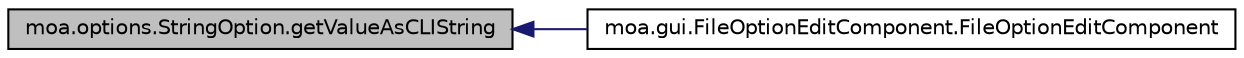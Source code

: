 digraph G
{
  edge [fontname="Helvetica",fontsize="10",labelfontname="Helvetica",labelfontsize="10"];
  node [fontname="Helvetica",fontsize="10",shape=record];
  rankdir=LR;
  Node1 [label="moa.options.StringOption.getValueAsCLIString",height=0.2,width=0.4,color="black", fillcolor="grey75", style="filled" fontcolor="black"];
  Node1 -> Node2 [dir=back,color="midnightblue",fontsize="10",style="solid",fontname="Helvetica"];
  Node2 [label="moa.gui.FileOptionEditComponent.FileOptionEditComponent",height=0.2,width=0.4,color="black", fillcolor="white", style="filled",URL="$classmoa_1_1gui_1_1FileOptionEditComponent.html#a736fe824cde458be1c24d15aa2384355"];
}
